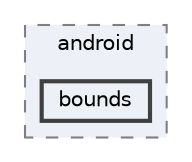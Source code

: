 digraph "external/spine-runtimes/spine-android/spine-android/src/main/java/com/esotericsoftware/spine/android/bounds"
{
 // LATEX_PDF_SIZE
  bgcolor="transparent";
  edge [fontname=Helvetica,fontsize=10,labelfontname=Helvetica,labelfontsize=10];
  node [fontname=Helvetica,fontsize=10,shape=box,height=0.2,width=0.4];
  compound=true
  subgraph clusterdir_796c10f91fba071770ead09f06fddb0e {
    graph [ bgcolor="#edf0f7", pencolor="grey50", label="android", fontname=Helvetica,fontsize=10 style="filled,dashed", URL="dir_796c10f91fba071770ead09f06fddb0e.html",tooltip=""]
  dir_f06a7189ac4fb524d35f2c1c13bcc023 [label="bounds", fillcolor="#edf0f7", color="grey25", style="filled,bold", URL="dir_f06a7189ac4fb524d35f2c1c13bcc023.html",tooltip=""];
  }
}
